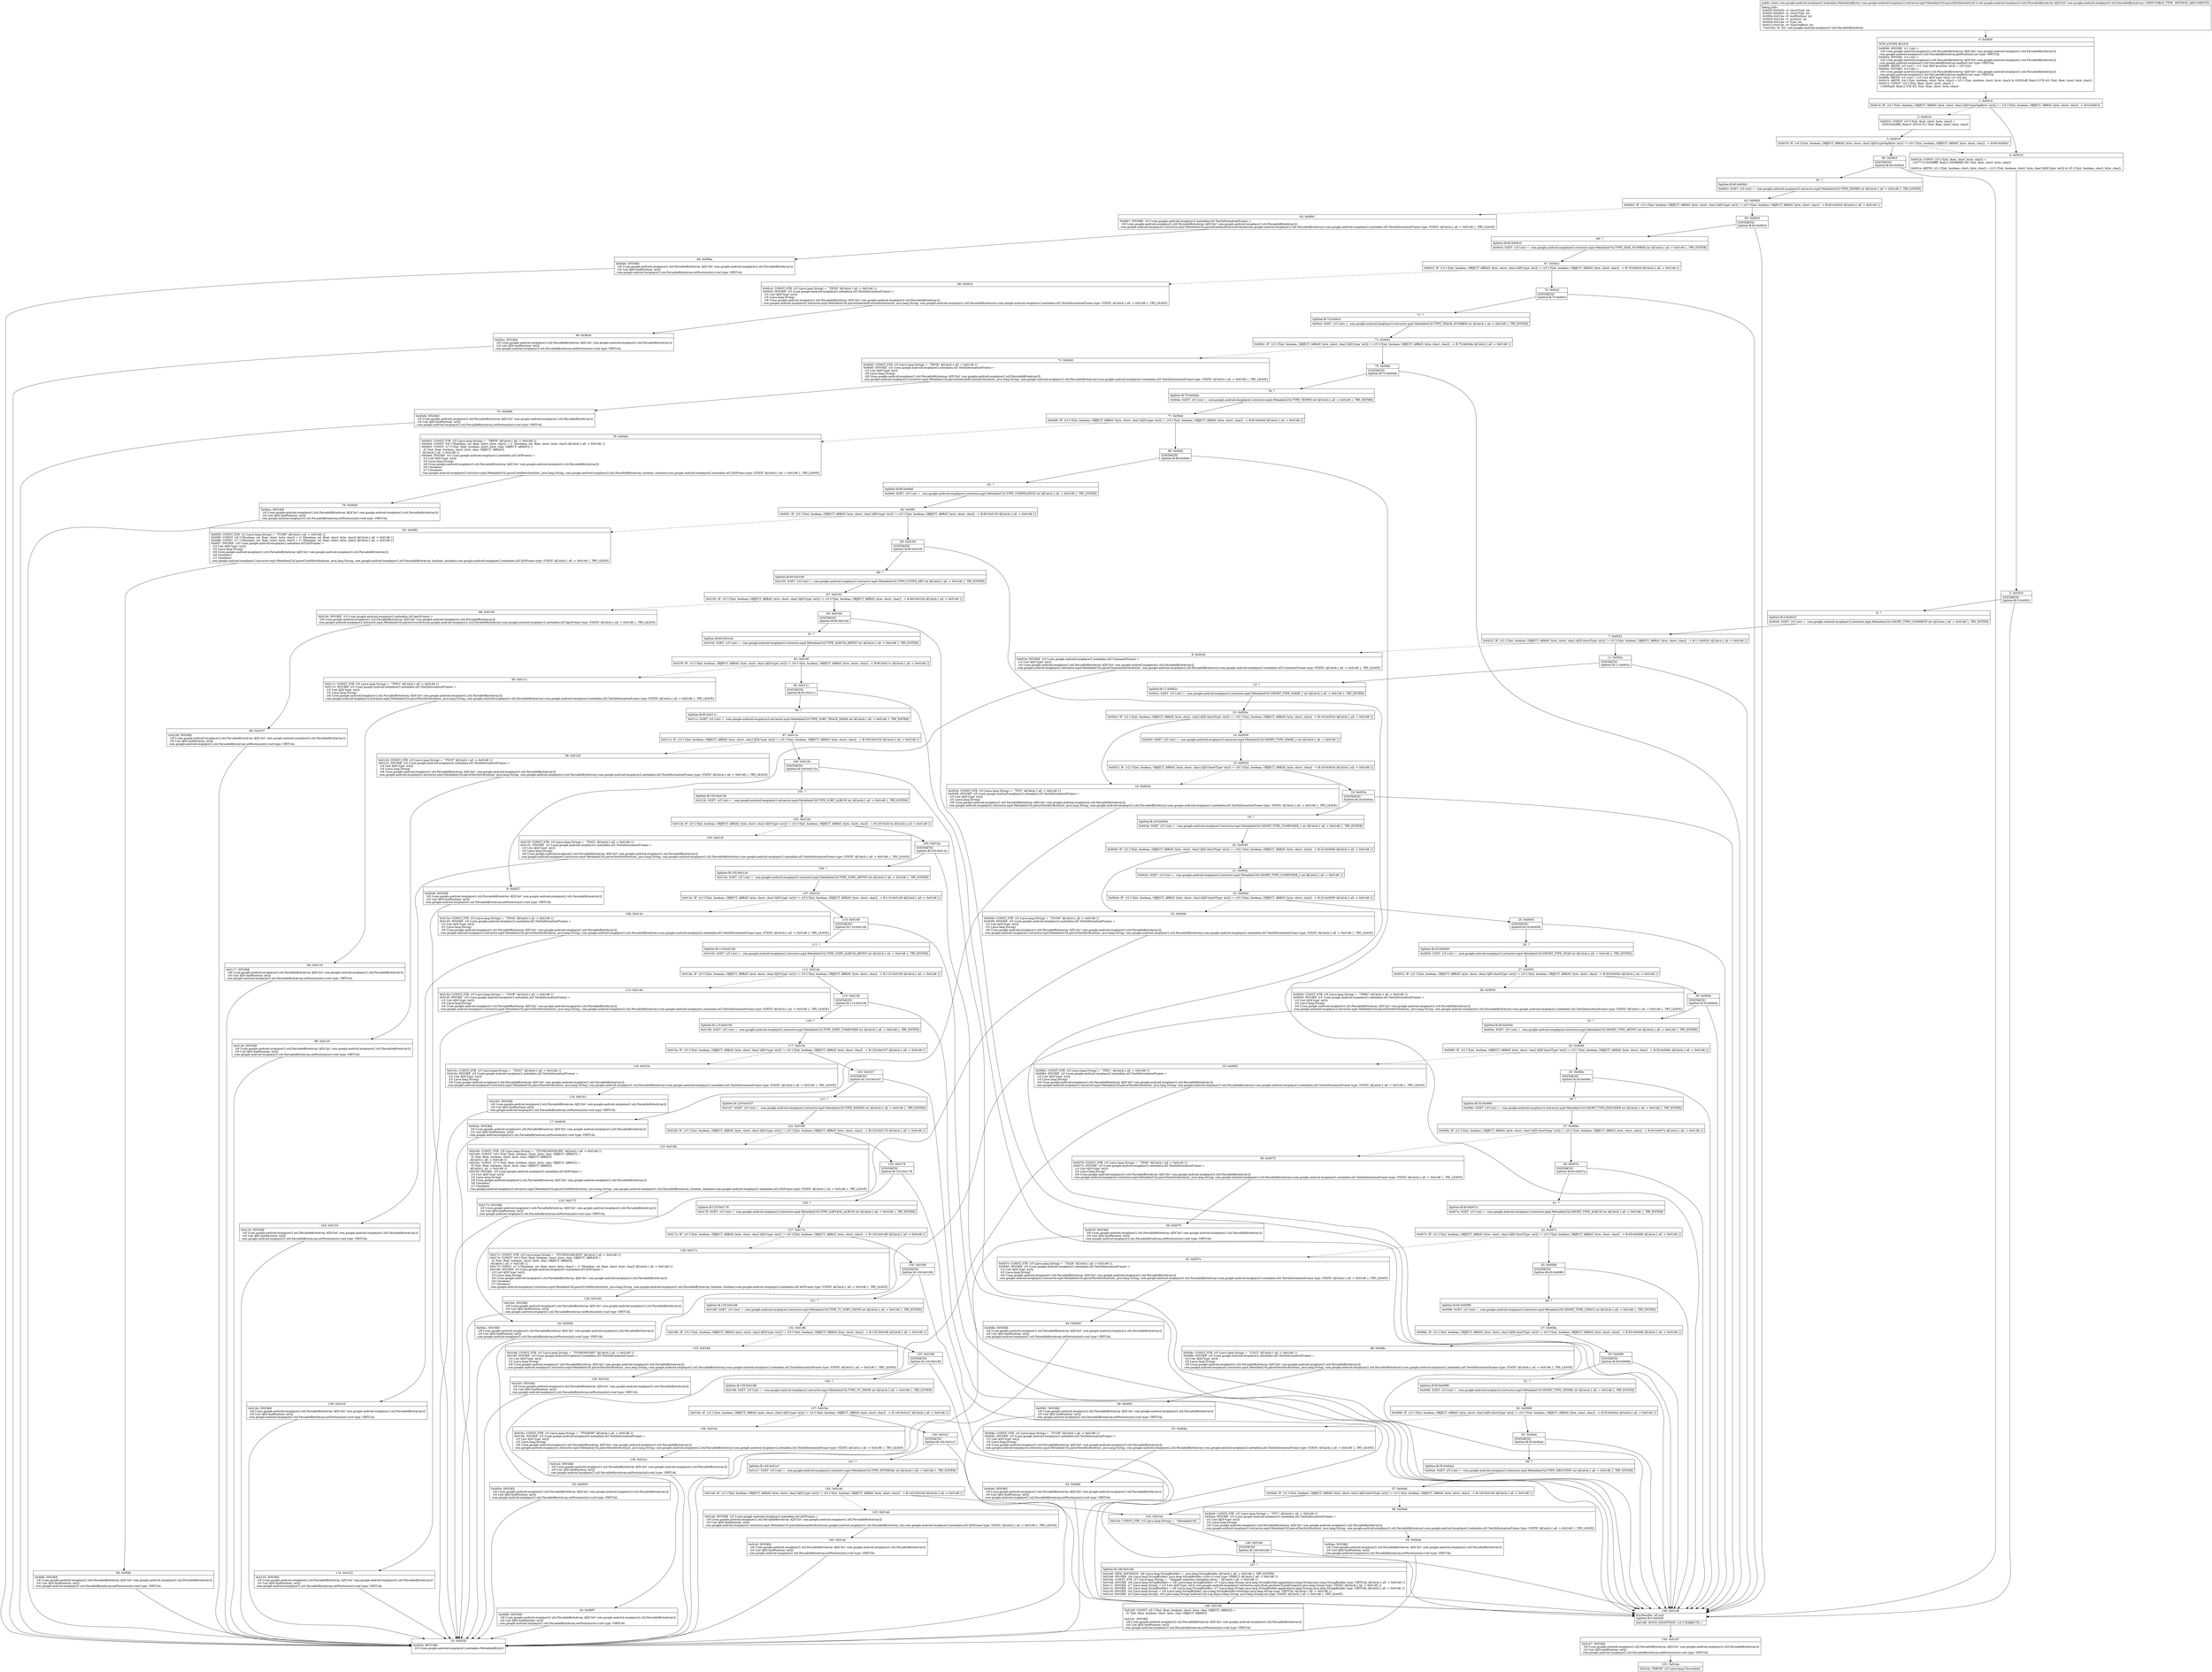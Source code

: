 digraph "CFG forcom.google.android.exoplayer2.extractor.mp4.MetadataUtil.parseIlstElement(Lcom\/google\/android\/exoplayer2\/util\/ParsableByteArray;)Lcom\/google\/android\/exoplayer2\/metadata\/Metadata$Entry;" {
Node_0 [shape=record,label="{0\:\ 0x0000|MTH_ENTER_BLOCK\l|0x0000: INVOKE  (r1 I:int) = \l  (r8 I:com.google.android.exoplayer2.util.ParsableByteArray A[D('ilst' com.google.android.exoplayer2.util.ParsableByteArray)])\l com.google.android.exoplayer2.util.ParsableByteArray.getPosition():int type: VIRTUAL \l0x0004: INVOKE  (r5 I:int) = \l  (r8 I:com.google.android.exoplayer2.util.ParsableByteArray A[D('ilst' com.google.android.exoplayer2.util.ParsableByteArray)])\l com.google.android.exoplayer2.util.ParsableByteArray.readInt():int type: VIRTUAL \l0x0008: ARITH  (r0 I:int) = (r1 I:int A[D('position' int)]) + (r5 I:int) \l0x000a: INVOKE  (r3 I:int) = \l  (r8 I:com.google.android.exoplayer2.util.ParsableByteArray A[D('ilst' com.google.android.exoplayer2.util.ParsableByteArray)])\l com.google.android.exoplayer2.util.ParsableByteArray.readInt():int type: VIRTUAL \l0x000e: ARITH  (r5 I:int) = (r3 I:int A[D('type' int)]) \>\> (24 int) \l0x0010: ARITH  (r4 I:?[int, boolean, short, byte, char]) = (r5 I:?[int, boolean, short, byte, char]) & (255(0xff, float:3.57E\-43) ?[int, float, short, byte, char]) \l0x0012: CONST  (r5 I:?[int, float, short, byte, char]) = \l  (169(0xa9, float:2.37E\-43) ?[int, float, short, byte, char])\l \l}"];
Node_1 [shape=record,label="{1\:\ 0x0014|0x0014: IF  (r4 I:?[int, boolean, OBJECT, ARRAY, byte, short, char] A[D('typeTopByte' int)]) == (r5 I:?[int, boolean, OBJECT, ARRAY, byte, short, char])  \-\> B:4:0x001b \l}"];
Node_2 [shape=record,label="{2\:\ 0x0016|0x0016: CONST  (r5 I:?[int, float, short, byte, char]) = \l  (65533(0xfffd, float:9.1831E\-41) ?[int, float, short, byte, char])\l \l}"];
Node_3 [shape=record,label="{3\:\ 0x0019|0x0019: IF  (r4 I:?[int, boolean, OBJECT, ARRAY, byte, short, char] A[D('typeTopByte' int)]) != (r5 I:?[int, boolean, OBJECT, ARRAY, byte, short, char])  \-\> B:60:0x00b3 \l}"];
Node_4 [shape=record,label="{4\:\ 0x001b|0x001b: CONST  (r5 I:?[int, float, short, byte, char]) = \l  (16777215(0xffffff, float:2.3509886E\-38) ?[int, float, short, byte, char])\l \l0x001e: ARITH  (r2 I:?[int, boolean, short, byte, char]) = (r3 I:?[int, boolean, short, byte, char] A[D('type' int)]) & (r5 I:?[int, boolean, short, byte, char]) \l}"];
Node_5 [shape=record,label="{5\:\ 0x0020|SYNTHETIC\lSplitter:B:5:0x0020\l}"];
Node_6 [shape=record,label="{6\:\ ?|Splitter:B:5:0x0020\l|0x0020: SGET  (r5 I:int) =  com.google.android.exoplayer2.extractor.mp4.MetadataUtil.SHORT_TYPE_COMMENT int A[Catch:\{ all \-\> 0x01d6 \}, TRY_ENTER]\l}"];
Node_7 [shape=record,label="{7\:\ 0x0022|0x0022: IF  (r2 I:?[int, boolean, OBJECT, ARRAY, byte, short, char] A[D('shortType' int)]) != (r5 I:?[int, boolean, OBJECT, ARRAY, byte, short, char])  \-\> B:11:0x002c A[Catch:\{ all \-\> 0x01d6 \}]\l}"];
Node_8 [shape=record,label="{8\:\ 0x0024|0x0024: INVOKE  (r5 I:com.google.android.exoplayer2.metadata.id3.CommentFrame) = \l  (r3 I:int A[D('type' int)])\l  (r8 I:com.google.android.exoplayer2.util.ParsableByteArray A[D('ilst' com.google.android.exoplayer2.util.ParsableByteArray)])\l com.google.android.exoplayer2.extractor.mp4.MetadataUtil.parseCommentAttribute(int, com.google.android.exoplayer2.util.ParsableByteArray):com.google.android.exoplayer2.metadata.id3.CommentFrame type: STATIC A[Catch:\{ all \-\> 0x01d6 \}, TRY_LEAVE]\l}"];
Node_9 [shape=record,label="{9\:\ 0x0027|0x0028: INVOKE  \l  (r8 I:com.google.android.exoplayer2.util.ParsableByteArray A[D('ilst' com.google.android.exoplayer2.util.ParsableByteArray)])\l  (r0 I:int A[D('endPosition' int)])\l com.google.android.exoplayer2.util.ParsableByteArray.setPosition(int):void type: VIRTUAL \l}"];
Node_10 [shape=record,label="{10\:\ 0x002b|0x002b: RETURN  \l  (r5 I:com.google.android.exoplayer2.metadata.Metadata$Entry)\l \l}"];
Node_11 [shape=record,label="{11\:\ 0x002c|SYNTHETIC\lSplitter:B:11:0x002c\l}"];
Node_12 [shape=record,label="{12\:\ ?|Splitter:B:11:0x002c\l|0x002c: SGET  (r5 I:int) =  com.google.android.exoplayer2.extractor.mp4.MetadataUtil.SHORT_TYPE_NAME_1 int A[Catch:\{ all \-\> 0x01d6 \}, TRY_ENTER]\l}"];
Node_13 [shape=record,label="{13\:\ 0x002e|0x002e: IF  (r2 I:?[int, boolean, OBJECT, ARRAY, byte, short, char] A[D('shortType' int)]) == (r5 I:?[int, boolean, OBJECT, ARRAY, byte, short, char])  \-\> B:16:0x0034 A[Catch:\{ all \-\> 0x01d6 \}]\l}"];
Node_14 [shape=record,label="{14\:\ 0x0030|0x0030: SGET  (r5 I:int) =  com.google.android.exoplayer2.extractor.mp4.MetadataUtil.SHORT_TYPE_NAME_2 int A[Catch:\{ all \-\> 0x01d6 \}]\l}"];
Node_15 [shape=record,label="{15\:\ 0x0032|0x0032: IF  (r2 I:?[int, boolean, OBJECT, ARRAY, byte, short, char] A[D('shortType' int)]) != (r5 I:?[int, boolean, OBJECT, ARRAY, byte, short, char])  \-\> B:18:0x003e A[Catch:\{ all \-\> 0x01d6 \}]\l}"];
Node_16 [shape=record,label="{16\:\ 0x0034|0x0034: CONST_STR  (r5 I:java.lang.String) =  \"TIT2\" A[Catch:\{ all \-\> 0x01d6 \}]\l0x0036: INVOKE  (r5 I:com.google.android.exoplayer2.metadata.id3.TextInformationFrame) = \l  (r3 I:int A[D('type' int)])\l  (r5 I:java.lang.String)\l  (r8 I:com.google.android.exoplayer2.util.ParsableByteArray A[D('ilst' com.google.android.exoplayer2.util.ParsableByteArray)])\l com.google.android.exoplayer2.extractor.mp4.MetadataUtil.parseTextAttribute(int, java.lang.String, com.google.android.exoplayer2.util.ParsableByteArray):com.google.android.exoplayer2.metadata.id3.TextInformationFrame type: STATIC A[Catch:\{ all \-\> 0x01d6 \}, TRY_LEAVE]\l}"];
Node_17 [shape=record,label="{17\:\ 0x0039|0x003a: INVOKE  \l  (r8 I:com.google.android.exoplayer2.util.ParsableByteArray A[D('ilst' com.google.android.exoplayer2.util.ParsableByteArray)])\l  (r0 I:int A[D('endPosition' int)])\l com.google.android.exoplayer2.util.ParsableByteArray.setPosition(int):void type: VIRTUAL \l}"];
Node_18 [shape=record,label="{18\:\ 0x003e|SYNTHETIC\lSplitter:B:18:0x003e\l}"];
Node_19 [shape=record,label="{19\:\ ?|Splitter:B:18:0x003e\l|0x003e: SGET  (r5 I:int) =  com.google.android.exoplayer2.extractor.mp4.MetadataUtil.SHORT_TYPE_COMPOSER_1 int A[Catch:\{ all \-\> 0x01d6 \}, TRY_ENTER]\l}"];
Node_20 [shape=record,label="{20\:\ 0x0040|0x0040: IF  (r2 I:?[int, boolean, OBJECT, ARRAY, byte, short, char] A[D('shortType' int)]) == (r5 I:?[int, boolean, OBJECT, ARRAY, byte, short, char])  \-\> B:23:0x0046 A[Catch:\{ all \-\> 0x01d6 \}]\l}"];
Node_21 [shape=record,label="{21\:\ 0x0042|0x0042: SGET  (r5 I:int) =  com.google.android.exoplayer2.extractor.mp4.MetadataUtil.SHORT_TYPE_COMPOSER_2 int A[Catch:\{ all \-\> 0x01d6 \}]\l}"];
Node_22 [shape=record,label="{22\:\ 0x0044|0x0044: IF  (r2 I:?[int, boolean, OBJECT, ARRAY, byte, short, char] A[D('shortType' int)]) != (r5 I:?[int, boolean, OBJECT, ARRAY, byte, short, char])  \-\> B:25:0x0050 A[Catch:\{ all \-\> 0x01d6 \}]\l}"];
Node_23 [shape=record,label="{23\:\ 0x0046|0x0046: CONST_STR  (r5 I:java.lang.String) =  \"TCOM\" A[Catch:\{ all \-\> 0x01d6 \}]\l0x0048: INVOKE  (r5 I:com.google.android.exoplayer2.metadata.id3.TextInformationFrame) = \l  (r3 I:int A[D('type' int)])\l  (r5 I:java.lang.String)\l  (r8 I:com.google.android.exoplayer2.util.ParsableByteArray A[D('ilst' com.google.android.exoplayer2.util.ParsableByteArray)])\l com.google.android.exoplayer2.extractor.mp4.MetadataUtil.parseTextAttribute(int, java.lang.String, com.google.android.exoplayer2.util.ParsableByteArray):com.google.android.exoplayer2.metadata.id3.TextInformationFrame type: STATIC A[Catch:\{ all \-\> 0x01d6 \}, TRY_LEAVE]\l}"];
Node_24 [shape=record,label="{24\:\ 0x004b|0x004c: INVOKE  \l  (r8 I:com.google.android.exoplayer2.util.ParsableByteArray A[D('ilst' com.google.android.exoplayer2.util.ParsableByteArray)])\l  (r0 I:int A[D('endPosition' int)])\l com.google.android.exoplayer2.util.ParsableByteArray.setPosition(int):void type: VIRTUAL \l}"];
Node_25 [shape=record,label="{25\:\ 0x0050|SYNTHETIC\lSplitter:B:25:0x0050\l}"];
Node_26 [shape=record,label="{26\:\ ?|Splitter:B:25:0x0050\l|0x0050: SGET  (r5 I:int) =  com.google.android.exoplayer2.extractor.mp4.MetadataUtil.SHORT_TYPE_YEAR int A[Catch:\{ all \-\> 0x01d6 \}, TRY_ENTER]\l}"];
Node_27 [shape=record,label="{27\:\ 0x0052|0x0052: IF  (r2 I:?[int, boolean, OBJECT, ARRAY, byte, short, char] A[D('shortType' int)]) != (r5 I:?[int, boolean, OBJECT, ARRAY, byte, short, char])  \-\> B:30:0x005e A[Catch:\{ all \-\> 0x01d6 \}]\l}"];
Node_28 [shape=record,label="{28\:\ 0x0054|0x0054: CONST_STR  (r5 I:java.lang.String) =  \"TDRC\" A[Catch:\{ all \-\> 0x01d6 \}]\l0x0056: INVOKE  (r5 I:com.google.android.exoplayer2.metadata.id3.TextInformationFrame) = \l  (r3 I:int A[D('type' int)])\l  (r5 I:java.lang.String)\l  (r8 I:com.google.android.exoplayer2.util.ParsableByteArray A[D('ilst' com.google.android.exoplayer2.util.ParsableByteArray)])\l com.google.android.exoplayer2.extractor.mp4.MetadataUtil.parseTextAttribute(int, java.lang.String, com.google.android.exoplayer2.util.ParsableByteArray):com.google.android.exoplayer2.metadata.id3.TextInformationFrame type: STATIC A[Catch:\{ all \-\> 0x01d6 \}, TRY_LEAVE]\l}"];
Node_29 [shape=record,label="{29\:\ 0x0059|0x005a: INVOKE  \l  (r8 I:com.google.android.exoplayer2.util.ParsableByteArray A[D('ilst' com.google.android.exoplayer2.util.ParsableByteArray)])\l  (r0 I:int A[D('endPosition' int)])\l com.google.android.exoplayer2.util.ParsableByteArray.setPosition(int):void type: VIRTUAL \l}"];
Node_30 [shape=record,label="{30\:\ 0x005e|SYNTHETIC\lSplitter:B:30:0x005e\l}"];
Node_31 [shape=record,label="{31\:\ ?|Splitter:B:30:0x005e\l|0x005e: SGET  (r5 I:int) =  com.google.android.exoplayer2.extractor.mp4.MetadataUtil.SHORT_TYPE_ARTIST int A[Catch:\{ all \-\> 0x01d6 \}, TRY_ENTER]\l}"];
Node_32 [shape=record,label="{32\:\ 0x0060|0x0060: IF  (r2 I:?[int, boolean, OBJECT, ARRAY, byte, short, char] A[D('shortType' int)]) != (r5 I:?[int, boolean, OBJECT, ARRAY, byte, short, char])  \-\> B:35:0x006c A[Catch:\{ all \-\> 0x01d6 \}]\l}"];
Node_33 [shape=record,label="{33\:\ 0x0062|0x0062: CONST_STR  (r5 I:java.lang.String) =  \"TPE1\" A[Catch:\{ all \-\> 0x01d6 \}]\l0x0064: INVOKE  (r5 I:com.google.android.exoplayer2.metadata.id3.TextInformationFrame) = \l  (r3 I:int A[D('type' int)])\l  (r5 I:java.lang.String)\l  (r8 I:com.google.android.exoplayer2.util.ParsableByteArray A[D('ilst' com.google.android.exoplayer2.util.ParsableByteArray)])\l com.google.android.exoplayer2.extractor.mp4.MetadataUtil.parseTextAttribute(int, java.lang.String, com.google.android.exoplayer2.util.ParsableByteArray):com.google.android.exoplayer2.metadata.id3.TextInformationFrame type: STATIC A[Catch:\{ all \-\> 0x01d6 \}, TRY_LEAVE]\l}"];
Node_34 [shape=record,label="{34\:\ 0x0067|0x0068: INVOKE  \l  (r8 I:com.google.android.exoplayer2.util.ParsableByteArray A[D('ilst' com.google.android.exoplayer2.util.ParsableByteArray)])\l  (r0 I:int A[D('endPosition' int)])\l com.google.android.exoplayer2.util.ParsableByteArray.setPosition(int):void type: VIRTUAL \l}"];
Node_35 [shape=record,label="{35\:\ 0x006c|SYNTHETIC\lSplitter:B:35:0x006c\l}"];
Node_36 [shape=record,label="{36\:\ ?|Splitter:B:35:0x006c\l|0x006c: SGET  (r5 I:int) =  com.google.android.exoplayer2.extractor.mp4.MetadataUtil.SHORT_TYPE_ENCODER int A[Catch:\{ all \-\> 0x01d6 \}, TRY_ENTER]\l}"];
Node_37 [shape=record,label="{37\:\ 0x006e|0x006e: IF  (r2 I:?[int, boolean, OBJECT, ARRAY, byte, short, char] A[D('shortType' int)]) != (r5 I:?[int, boolean, OBJECT, ARRAY, byte, short, char])  \-\> B:40:0x007a A[Catch:\{ all \-\> 0x01d6 \}]\l}"];
Node_38 [shape=record,label="{38\:\ 0x0070|0x0070: CONST_STR  (r5 I:java.lang.String) =  \"TSSE\" A[Catch:\{ all \-\> 0x01d6 \}]\l0x0072: INVOKE  (r5 I:com.google.android.exoplayer2.metadata.id3.TextInformationFrame) = \l  (r3 I:int A[D('type' int)])\l  (r5 I:java.lang.String)\l  (r8 I:com.google.android.exoplayer2.util.ParsableByteArray A[D('ilst' com.google.android.exoplayer2.util.ParsableByteArray)])\l com.google.android.exoplayer2.extractor.mp4.MetadataUtil.parseTextAttribute(int, java.lang.String, com.google.android.exoplayer2.util.ParsableByteArray):com.google.android.exoplayer2.metadata.id3.TextInformationFrame type: STATIC A[Catch:\{ all \-\> 0x01d6 \}, TRY_LEAVE]\l}"];
Node_39 [shape=record,label="{39\:\ 0x0075|0x0076: INVOKE  \l  (r8 I:com.google.android.exoplayer2.util.ParsableByteArray A[D('ilst' com.google.android.exoplayer2.util.ParsableByteArray)])\l  (r0 I:int A[D('endPosition' int)])\l com.google.android.exoplayer2.util.ParsableByteArray.setPosition(int):void type: VIRTUAL \l}"];
Node_40 [shape=record,label="{40\:\ 0x007a|SYNTHETIC\lSplitter:B:40:0x007a\l}"];
Node_41 [shape=record,label="{41\:\ ?|Splitter:B:40:0x007a\l|0x007a: SGET  (r5 I:int) =  com.google.android.exoplayer2.extractor.mp4.MetadataUtil.SHORT_TYPE_ALBUM int A[Catch:\{ all \-\> 0x01d6 \}, TRY_ENTER]\l}"];
Node_42 [shape=record,label="{42\:\ 0x007c|0x007c: IF  (r2 I:?[int, boolean, OBJECT, ARRAY, byte, short, char] A[D('shortType' int)]) != (r5 I:?[int, boolean, OBJECT, ARRAY, byte, short, char])  \-\> B:45:0x0088 A[Catch:\{ all \-\> 0x01d6 \}]\l}"];
Node_43 [shape=record,label="{43\:\ 0x007e|0x007e: CONST_STR  (r5 I:java.lang.String) =  \"TALB\" A[Catch:\{ all \-\> 0x01d6 \}]\l0x0080: INVOKE  (r5 I:com.google.android.exoplayer2.metadata.id3.TextInformationFrame) = \l  (r3 I:int A[D('type' int)])\l  (r5 I:java.lang.String)\l  (r8 I:com.google.android.exoplayer2.util.ParsableByteArray A[D('ilst' com.google.android.exoplayer2.util.ParsableByteArray)])\l com.google.android.exoplayer2.extractor.mp4.MetadataUtil.parseTextAttribute(int, java.lang.String, com.google.android.exoplayer2.util.ParsableByteArray):com.google.android.exoplayer2.metadata.id3.TextInformationFrame type: STATIC A[Catch:\{ all \-\> 0x01d6 \}, TRY_LEAVE]\l}"];
Node_44 [shape=record,label="{44\:\ 0x0083|0x0084: INVOKE  \l  (r8 I:com.google.android.exoplayer2.util.ParsableByteArray A[D('ilst' com.google.android.exoplayer2.util.ParsableByteArray)])\l  (r0 I:int A[D('endPosition' int)])\l com.google.android.exoplayer2.util.ParsableByteArray.setPosition(int):void type: VIRTUAL \l}"];
Node_45 [shape=record,label="{45\:\ 0x0088|SYNTHETIC\lSplitter:B:45:0x0088\l}"];
Node_46 [shape=record,label="{46\:\ ?|Splitter:B:45:0x0088\l|0x0088: SGET  (r5 I:int) =  com.google.android.exoplayer2.extractor.mp4.MetadataUtil.SHORT_TYPE_LYRICS int A[Catch:\{ all \-\> 0x01d6 \}, TRY_ENTER]\l}"];
Node_47 [shape=record,label="{47\:\ 0x008a|0x008a: IF  (r2 I:?[int, boolean, OBJECT, ARRAY, byte, short, char] A[D('shortType' int)]) != (r5 I:?[int, boolean, OBJECT, ARRAY, byte, short, char])  \-\> B:50:0x0096 A[Catch:\{ all \-\> 0x01d6 \}]\l}"];
Node_48 [shape=record,label="{48\:\ 0x008c|0x008c: CONST_STR  (r5 I:java.lang.String) =  \"USLT\" A[Catch:\{ all \-\> 0x01d6 \}]\l0x008e: INVOKE  (r5 I:com.google.android.exoplayer2.metadata.id3.TextInformationFrame) = \l  (r3 I:int A[D('type' int)])\l  (r5 I:java.lang.String)\l  (r8 I:com.google.android.exoplayer2.util.ParsableByteArray A[D('ilst' com.google.android.exoplayer2.util.ParsableByteArray)])\l com.google.android.exoplayer2.extractor.mp4.MetadataUtil.parseTextAttribute(int, java.lang.String, com.google.android.exoplayer2.util.ParsableByteArray):com.google.android.exoplayer2.metadata.id3.TextInformationFrame type: STATIC A[Catch:\{ all \-\> 0x01d6 \}, TRY_LEAVE]\l}"];
Node_49 [shape=record,label="{49\:\ 0x0091|0x0092: INVOKE  \l  (r8 I:com.google.android.exoplayer2.util.ParsableByteArray A[D('ilst' com.google.android.exoplayer2.util.ParsableByteArray)])\l  (r0 I:int A[D('endPosition' int)])\l com.google.android.exoplayer2.util.ParsableByteArray.setPosition(int):void type: VIRTUAL \l}"];
Node_50 [shape=record,label="{50\:\ 0x0096|SYNTHETIC\lSplitter:B:50:0x0096\l}"];
Node_51 [shape=record,label="{51\:\ ?|Splitter:B:50:0x0096\l|0x0096: SGET  (r5 I:int) =  com.google.android.exoplayer2.extractor.mp4.MetadataUtil.SHORT_TYPE_GENRE int A[Catch:\{ all \-\> 0x01d6 \}, TRY_ENTER]\l}"];
Node_52 [shape=record,label="{52\:\ 0x0098|0x0098: IF  (r2 I:?[int, boolean, OBJECT, ARRAY, byte, short, char] A[D('shortType' int)]) != (r5 I:?[int, boolean, OBJECT, ARRAY, byte, short, char])  \-\> B:55:0x00a4 A[Catch:\{ all \-\> 0x01d6 \}]\l}"];
Node_53 [shape=record,label="{53\:\ 0x009a|0x009a: CONST_STR  (r5 I:java.lang.String) =  \"TCON\" A[Catch:\{ all \-\> 0x01d6 \}]\l0x009c: INVOKE  (r5 I:com.google.android.exoplayer2.metadata.id3.TextInformationFrame) = \l  (r3 I:int A[D('type' int)])\l  (r5 I:java.lang.String)\l  (r8 I:com.google.android.exoplayer2.util.ParsableByteArray A[D('ilst' com.google.android.exoplayer2.util.ParsableByteArray)])\l com.google.android.exoplayer2.extractor.mp4.MetadataUtil.parseTextAttribute(int, java.lang.String, com.google.android.exoplayer2.util.ParsableByteArray):com.google.android.exoplayer2.metadata.id3.TextInformationFrame type: STATIC A[Catch:\{ all \-\> 0x01d6 \}, TRY_LEAVE]\l}"];
Node_54 [shape=record,label="{54\:\ 0x009f|0x00a0: INVOKE  \l  (r8 I:com.google.android.exoplayer2.util.ParsableByteArray A[D('ilst' com.google.android.exoplayer2.util.ParsableByteArray)])\l  (r0 I:int A[D('endPosition' int)])\l com.google.android.exoplayer2.util.ParsableByteArray.setPosition(int):void type: VIRTUAL \l}"];
Node_55 [shape=record,label="{55\:\ 0x00a4|SYNTHETIC\lSplitter:B:55:0x00a4\l}"];
Node_56 [shape=record,label="{56\:\ ?|Splitter:B:55:0x00a4\l|0x00a4: SGET  (r5 I:int) =  com.google.android.exoplayer2.extractor.mp4.MetadataUtil.TYPE_GROUPING int A[Catch:\{ all \-\> 0x01d6 \}, TRY_ENTER]\l}"];
Node_57 [shape=record,label="{57\:\ 0x00a6|0x00a6: IF  (r2 I:?[int, boolean, OBJECT, ARRAY, byte, short, char] A[D('shortType' int)]) != (r5 I:?[int, boolean, OBJECT, ARRAY, byte, short, char])  \-\> B:145:0x01b4 A[Catch:\{ all \-\> 0x01d6 \}]\l}"];
Node_58 [shape=record,label="{58\:\ 0x00a8|0x00a8: CONST_STR  (r5 I:java.lang.String) =  \"TIT1\" A[Catch:\{ all \-\> 0x01d6 \}]\l0x00aa: INVOKE  (r5 I:com.google.android.exoplayer2.metadata.id3.TextInformationFrame) = \l  (r3 I:int A[D('type' int)])\l  (r5 I:java.lang.String)\l  (r8 I:com.google.android.exoplayer2.util.ParsableByteArray A[D('ilst' com.google.android.exoplayer2.util.ParsableByteArray)])\l com.google.android.exoplayer2.extractor.mp4.MetadataUtil.parseTextAttribute(int, java.lang.String, com.google.android.exoplayer2.util.ParsableByteArray):com.google.android.exoplayer2.metadata.id3.TextInformationFrame type: STATIC A[Catch:\{ all \-\> 0x01d6 \}, TRY_LEAVE]\l}"];
Node_59 [shape=record,label="{59\:\ 0x00ad|0x00ae: INVOKE  \l  (r8 I:com.google.android.exoplayer2.util.ParsableByteArray A[D('ilst' com.google.android.exoplayer2.util.ParsableByteArray)])\l  (r0 I:int A[D('endPosition' int)])\l com.google.android.exoplayer2.util.ParsableByteArray.setPosition(int):void type: VIRTUAL \l}"];
Node_60 [shape=record,label="{60\:\ 0x00b3|SYNTHETIC\lSplitter:B:60:0x00b3\l}"];
Node_61 [shape=record,label="{61\:\ ?|Splitter:B:60:0x00b3\l|0x00b3: SGET  (r5 I:int) =  com.google.android.exoplayer2.extractor.mp4.MetadataUtil.TYPE_GENRE int A[Catch:\{ all \-\> 0x01d6 \}, TRY_ENTER]\l}"];
Node_62 [shape=record,label="{62\:\ 0x00b5|0x00b5: IF  (r3 I:?[int, boolean, OBJECT, ARRAY, byte, short, char] A[D('type' int)]) != (r5 I:?[int, boolean, OBJECT, ARRAY, byte, short, char])  \-\> B:65:0x00c0 A[Catch:\{ all \-\> 0x01d6 \}]\l}"];
Node_63 [shape=record,label="{63\:\ 0x00b7|0x00b7: INVOKE  (r5 I:com.google.android.exoplayer2.metadata.id3.TextInformationFrame) = \l  (r8 I:com.google.android.exoplayer2.util.ParsableByteArray A[D('ilst' com.google.android.exoplayer2.util.ParsableByteArray)])\l com.google.android.exoplayer2.extractor.mp4.MetadataUtil.parseStandardGenreAttribute(com.google.android.exoplayer2.util.ParsableByteArray):com.google.android.exoplayer2.metadata.id3.TextInformationFrame type: STATIC A[Catch:\{ all \-\> 0x01d6 \}, TRY_LEAVE]\l}"];
Node_64 [shape=record,label="{64\:\ 0x00ba|0x00bb: INVOKE  \l  (r8 I:com.google.android.exoplayer2.util.ParsableByteArray A[D('ilst' com.google.android.exoplayer2.util.ParsableByteArray)])\l  (r0 I:int A[D('endPosition' int)])\l com.google.android.exoplayer2.util.ParsableByteArray.setPosition(int):void type: VIRTUAL \l}"];
Node_65 [shape=record,label="{65\:\ 0x00c0|SYNTHETIC\lSplitter:B:65:0x00c0\l}"];
Node_66 [shape=record,label="{66\:\ ?|Splitter:B:65:0x00c0\l|0x00c0: SGET  (r5 I:int) =  com.google.android.exoplayer2.extractor.mp4.MetadataUtil.TYPE_DISK_NUMBER int A[Catch:\{ all \-\> 0x01d6 \}, TRY_ENTER]\l}"];
Node_67 [shape=record,label="{67\:\ 0x00c2|0x00c2: IF  (r3 I:?[int, boolean, OBJECT, ARRAY, byte, short, char] A[D('type' int)]) != (r5 I:?[int, boolean, OBJECT, ARRAY, byte, short, char])  \-\> B:70:0x00cf A[Catch:\{ all \-\> 0x01d6 \}]\l}"];
Node_68 [shape=record,label="{68\:\ 0x00c4|0x00c4: CONST_STR  (r5 I:java.lang.String) =  \"TPOS\" A[Catch:\{ all \-\> 0x01d6 \}]\l0x00c6: INVOKE  (r5 I:com.google.android.exoplayer2.metadata.id3.TextInformationFrame) = \l  (r3 I:int A[D('type' int)])\l  (r5 I:java.lang.String)\l  (r8 I:com.google.android.exoplayer2.util.ParsableByteArray A[D('ilst' com.google.android.exoplayer2.util.ParsableByteArray)])\l com.google.android.exoplayer2.extractor.mp4.MetadataUtil.parseIndexAndCountAttribute(int, java.lang.String, com.google.android.exoplayer2.util.ParsableByteArray):com.google.android.exoplayer2.metadata.id3.TextInformationFrame type: STATIC A[Catch:\{ all \-\> 0x01d6 \}, TRY_LEAVE]\l}"];
Node_69 [shape=record,label="{69\:\ 0x00c9|0x00ca: INVOKE  \l  (r8 I:com.google.android.exoplayer2.util.ParsableByteArray A[D('ilst' com.google.android.exoplayer2.util.ParsableByteArray)])\l  (r0 I:int A[D('endPosition' int)])\l com.google.android.exoplayer2.util.ParsableByteArray.setPosition(int):void type: VIRTUAL \l}"];
Node_70 [shape=record,label="{70\:\ 0x00cf|SYNTHETIC\lSplitter:B:70:0x00cf\l}"];
Node_71 [shape=record,label="{71\:\ ?|Splitter:B:70:0x00cf\l|0x00cf: SGET  (r5 I:int) =  com.google.android.exoplayer2.extractor.mp4.MetadataUtil.TYPE_TRACK_NUMBER int A[Catch:\{ all \-\> 0x01d6 \}, TRY_ENTER]\l}"];
Node_72 [shape=record,label="{72\:\ 0x00d1|0x00d1: IF  (r3 I:?[int, boolean, OBJECT, ARRAY, byte, short, char] A[D('type' int)]) != (r5 I:?[int, boolean, OBJECT, ARRAY, byte, short, char])  \-\> B:75:0x00de A[Catch:\{ all \-\> 0x01d6 \}]\l}"];
Node_73 [shape=record,label="{73\:\ 0x00d3|0x00d3: CONST_STR  (r5 I:java.lang.String) =  \"TRCK\" A[Catch:\{ all \-\> 0x01d6 \}]\l0x00d5: INVOKE  (r5 I:com.google.android.exoplayer2.metadata.id3.TextInformationFrame) = \l  (r3 I:int A[D('type' int)])\l  (r5 I:java.lang.String)\l  (r8 I:com.google.android.exoplayer2.util.ParsableByteArray A[D('ilst' com.google.android.exoplayer2.util.ParsableByteArray)])\l com.google.android.exoplayer2.extractor.mp4.MetadataUtil.parseIndexAndCountAttribute(int, java.lang.String, com.google.android.exoplayer2.util.ParsableByteArray):com.google.android.exoplayer2.metadata.id3.TextInformationFrame type: STATIC A[Catch:\{ all \-\> 0x01d6 \}, TRY_LEAVE]\l}"];
Node_74 [shape=record,label="{74\:\ 0x00d8|0x00d9: INVOKE  \l  (r8 I:com.google.android.exoplayer2.util.ParsableByteArray A[D('ilst' com.google.android.exoplayer2.util.ParsableByteArray)])\l  (r0 I:int A[D('endPosition' int)])\l com.google.android.exoplayer2.util.ParsableByteArray.setPosition(int):void type: VIRTUAL \l}"];
Node_75 [shape=record,label="{75\:\ 0x00de|SYNTHETIC\lSplitter:B:75:0x00de\l}"];
Node_76 [shape=record,label="{76\:\ ?|Splitter:B:75:0x00de\l|0x00de: SGET  (r5 I:int) =  com.google.android.exoplayer2.extractor.mp4.MetadataUtil.TYPE_TEMPO int A[Catch:\{ all \-\> 0x01d6 \}, TRY_ENTER]\l}"];
Node_77 [shape=record,label="{77\:\ 0x00e0|0x00e0: IF  (r3 I:?[int, boolean, OBJECT, ARRAY, byte, short, char] A[D('type' int)]) != (r5 I:?[int, boolean, OBJECT, ARRAY, byte, short, char])  \-\> B:80:0x00ef A[Catch:\{ all \-\> 0x01d6 \}]\l}"];
Node_78 [shape=record,label="{78\:\ 0x00e2|0x00e2: CONST_STR  (r5 I:java.lang.String) =  \"TBPM\" A[Catch:\{ all \-\> 0x01d6 \}]\l0x00e4: CONST  (r6 I:?[boolean, int, float, short, byte, char]) = (1 ?[boolean, int, float, short, byte, char]) A[Catch:\{ all \-\> 0x01d6 \}]\l0x00e5: CONST  (r7 I:?[int, float, boolean, short, byte, char, OBJECT, ARRAY]) = \l  (0 ?[int, float, boolean, short, byte, char, OBJECT, ARRAY])\l A[Catch:\{ all \-\> 0x01d6 \}]\l0x00e6: INVOKE  (r5 I:com.google.android.exoplayer2.metadata.id3.Id3Frame) = \l  (r3 I:int A[D('type' int)])\l  (r5 I:java.lang.String)\l  (r8 I:com.google.android.exoplayer2.util.ParsableByteArray A[D('ilst' com.google.android.exoplayer2.util.ParsableByteArray)])\l  (r6 I:boolean)\l  (r7 I:boolean)\l com.google.android.exoplayer2.extractor.mp4.MetadataUtil.parseUint8Attribute(int, java.lang.String, com.google.android.exoplayer2.util.ParsableByteArray, boolean, boolean):com.google.android.exoplayer2.metadata.id3.Id3Frame type: STATIC A[Catch:\{ all \-\> 0x01d6 \}, TRY_LEAVE]\l}"];
Node_79 [shape=record,label="{79\:\ 0x00e9|0x00ea: INVOKE  \l  (r8 I:com.google.android.exoplayer2.util.ParsableByteArray A[D('ilst' com.google.android.exoplayer2.util.ParsableByteArray)])\l  (r0 I:int A[D('endPosition' int)])\l com.google.android.exoplayer2.util.ParsableByteArray.setPosition(int):void type: VIRTUAL \l}"];
Node_80 [shape=record,label="{80\:\ 0x00ef|SYNTHETIC\lSplitter:B:80:0x00ef\l}"];
Node_81 [shape=record,label="{81\:\ ?|Splitter:B:80:0x00ef\l|0x00ef: SGET  (r5 I:int) =  com.google.android.exoplayer2.extractor.mp4.MetadataUtil.TYPE_COMPILATION int A[Catch:\{ all \-\> 0x01d6 \}, TRY_ENTER]\l}"];
Node_82 [shape=record,label="{82\:\ 0x00f1|0x00f1: IF  (r3 I:?[int, boolean, OBJECT, ARRAY, byte, short, char] A[D('type' int)]) != (r5 I:?[int, boolean, OBJECT, ARRAY, byte, short, char])  \-\> B:85:0x0100 A[Catch:\{ all \-\> 0x01d6 \}]\l}"];
Node_83 [shape=record,label="{83\:\ 0x00f3|0x00f3: CONST_STR  (r5 I:java.lang.String) =  \"TCMP\" A[Catch:\{ all \-\> 0x01d6 \}]\l0x00f5: CONST  (r6 I:?[boolean, int, float, short, byte, char]) = (1 ?[boolean, int, float, short, byte, char]) A[Catch:\{ all \-\> 0x01d6 \}]\l0x00f6: CONST  (r7 I:?[boolean, int, float, short, byte, char]) = (1 ?[boolean, int, float, short, byte, char]) A[Catch:\{ all \-\> 0x01d6 \}]\l0x00f7: INVOKE  (r5 I:com.google.android.exoplayer2.metadata.id3.Id3Frame) = \l  (r3 I:int A[D('type' int)])\l  (r5 I:java.lang.String)\l  (r8 I:com.google.android.exoplayer2.util.ParsableByteArray A[D('ilst' com.google.android.exoplayer2.util.ParsableByteArray)])\l  (r6 I:boolean)\l  (r7 I:boolean)\l com.google.android.exoplayer2.extractor.mp4.MetadataUtil.parseUint8Attribute(int, java.lang.String, com.google.android.exoplayer2.util.ParsableByteArray, boolean, boolean):com.google.android.exoplayer2.metadata.id3.Id3Frame type: STATIC A[Catch:\{ all \-\> 0x01d6 \}, TRY_LEAVE]\l}"];
Node_84 [shape=record,label="{84\:\ 0x00fa|0x00fb: INVOKE  \l  (r8 I:com.google.android.exoplayer2.util.ParsableByteArray A[D('ilst' com.google.android.exoplayer2.util.ParsableByteArray)])\l  (r0 I:int A[D('endPosition' int)])\l com.google.android.exoplayer2.util.ParsableByteArray.setPosition(int):void type: VIRTUAL \l}"];
Node_85 [shape=record,label="{85\:\ 0x0100|SYNTHETIC\lSplitter:B:85:0x0100\l}"];
Node_86 [shape=record,label="{86\:\ ?|Splitter:B:85:0x0100\l|0x0100: SGET  (r5 I:int) =  com.google.android.exoplayer2.extractor.mp4.MetadataUtil.TYPE_COVER_ART int A[Catch:\{ all \-\> 0x01d6 \}, TRY_ENTER]\l}"];
Node_87 [shape=record,label="{87\:\ 0x0102|0x0102: IF  (r3 I:?[int, boolean, OBJECT, ARRAY, byte, short, char] A[D('type' int)]) != (r5 I:?[int, boolean, OBJECT, ARRAY, byte, short, char])  \-\> B:90:0x010d A[Catch:\{ all \-\> 0x01d6 \}]\l}"];
Node_88 [shape=record,label="{88\:\ 0x0104|0x0104: INVOKE  (r5 I:com.google.android.exoplayer2.metadata.id3.ApicFrame) = \l  (r8 I:com.google.android.exoplayer2.util.ParsableByteArray A[D('ilst' com.google.android.exoplayer2.util.ParsableByteArray)])\l com.google.android.exoplayer2.extractor.mp4.MetadataUtil.parseCoverArt(com.google.android.exoplayer2.util.ParsableByteArray):com.google.android.exoplayer2.metadata.id3.ApicFrame type: STATIC A[Catch:\{ all \-\> 0x01d6 \}, TRY_LEAVE]\l}"];
Node_89 [shape=record,label="{89\:\ 0x0107|0x0108: INVOKE  \l  (r8 I:com.google.android.exoplayer2.util.ParsableByteArray A[D('ilst' com.google.android.exoplayer2.util.ParsableByteArray)])\l  (r0 I:int A[D('endPosition' int)])\l com.google.android.exoplayer2.util.ParsableByteArray.setPosition(int):void type: VIRTUAL \l}"];
Node_90 [shape=record,label="{90\:\ 0x010d|SYNTHETIC\lSplitter:B:90:0x010d\l}"];
Node_91 [shape=record,label="{91\:\ ?|Splitter:B:90:0x010d\l|0x010d: SGET  (r5 I:int) =  com.google.android.exoplayer2.extractor.mp4.MetadataUtil.TYPE_ALBUM_ARTIST int A[Catch:\{ all \-\> 0x01d6 \}, TRY_ENTER]\l}"];
Node_92 [shape=record,label="{92\:\ 0x010f|0x010f: IF  (r3 I:?[int, boolean, OBJECT, ARRAY, byte, short, char] A[D('type' int)]) != (r5 I:?[int, boolean, OBJECT, ARRAY, byte, short, char])  \-\> B:95:0x011c A[Catch:\{ all \-\> 0x01d6 \}]\l}"];
Node_93 [shape=record,label="{93\:\ 0x0111|0x0111: CONST_STR  (r5 I:java.lang.String) =  \"TPE2\" A[Catch:\{ all \-\> 0x01d6 \}]\l0x0113: INVOKE  (r5 I:com.google.android.exoplayer2.metadata.id3.TextInformationFrame) = \l  (r3 I:int A[D('type' int)])\l  (r5 I:java.lang.String)\l  (r8 I:com.google.android.exoplayer2.util.ParsableByteArray A[D('ilst' com.google.android.exoplayer2.util.ParsableByteArray)])\l com.google.android.exoplayer2.extractor.mp4.MetadataUtil.parseTextAttribute(int, java.lang.String, com.google.android.exoplayer2.util.ParsableByteArray):com.google.android.exoplayer2.metadata.id3.TextInformationFrame type: STATIC A[Catch:\{ all \-\> 0x01d6 \}, TRY_LEAVE]\l}"];
Node_94 [shape=record,label="{94\:\ 0x0116|0x0117: INVOKE  \l  (r8 I:com.google.android.exoplayer2.util.ParsableByteArray A[D('ilst' com.google.android.exoplayer2.util.ParsableByteArray)])\l  (r0 I:int A[D('endPosition' int)])\l com.google.android.exoplayer2.util.ParsableByteArray.setPosition(int):void type: VIRTUAL \l}"];
Node_95 [shape=record,label="{95\:\ 0x011c|SYNTHETIC\lSplitter:B:95:0x011c\l}"];
Node_96 [shape=record,label="{96\:\ ?|Splitter:B:95:0x011c\l|0x011c: SGET  (r5 I:int) =  com.google.android.exoplayer2.extractor.mp4.MetadataUtil.TYPE_SORT_TRACK_NAME int A[Catch:\{ all \-\> 0x01d6 \}, TRY_ENTER]\l}"];
Node_97 [shape=record,label="{97\:\ 0x011e|0x011e: IF  (r3 I:?[int, boolean, OBJECT, ARRAY, byte, short, char] A[D('type' int)]) != (r5 I:?[int, boolean, OBJECT, ARRAY, byte, short, char])  \-\> B:100:0x012b A[Catch:\{ all \-\> 0x01d6 \}]\l}"];
Node_98 [shape=record,label="{98\:\ 0x0120|0x0120: CONST_STR  (r5 I:java.lang.String) =  \"TSOT\" A[Catch:\{ all \-\> 0x01d6 \}]\l0x0122: INVOKE  (r5 I:com.google.android.exoplayer2.metadata.id3.TextInformationFrame) = \l  (r3 I:int A[D('type' int)])\l  (r5 I:java.lang.String)\l  (r8 I:com.google.android.exoplayer2.util.ParsableByteArray A[D('ilst' com.google.android.exoplayer2.util.ParsableByteArray)])\l com.google.android.exoplayer2.extractor.mp4.MetadataUtil.parseTextAttribute(int, java.lang.String, com.google.android.exoplayer2.util.ParsableByteArray):com.google.android.exoplayer2.metadata.id3.TextInformationFrame type: STATIC A[Catch:\{ all \-\> 0x01d6 \}, TRY_LEAVE]\l}"];
Node_99 [shape=record,label="{99\:\ 0x0125|0x0126: INVOKE  \l  (r8 I:com.google.android.exoplayer2.util.ParsableByteArray A[D('ilst' com.google.android.exoplayer2.util.ParsableByteArray)])\l  (r0 I:int A[D('endPosition' int)])\l com.google.android.exoplayer2.util.ParsableByteArray.setPosition(int):void type: VIRTUAL \l}"];
Node_100 [shape=record,label="{100\:\ 0x012b|SYNTHETIC\lSplitter:B:100:0x012b\l}"];
Node_101 [shape=record,label="{101\:\ ?|Splitter:B:100:0x012b\l|0x012b: SGET  (r5 I:int) =  com.google.android.exoplayer2.extractor.mp4.MetadataUtil.TYPE_SORT_ALBUM int A[Catch:\{ all \-\> 0x01d6 \}, TRY_ENTER]\l}"];
Node_102 [shape=record,label="{102\:\ 0x012d|0x012d: IF  (r3 I:?[int, boolean, OBJECT, ARRAY, byte, short, char] A[D('type' int)]) != (r5 I:?[int, boolean, OBJECT, ARRAY, byte, short, char])  \-\> B:105:0x013a A[Catch:\{ all \-\> 0x01d6 \}]\l}"];
Node_103 [shape=record,label="{103\:\ 0x012f|0x012f: CONST_STR  (r5 I:java.lang.String) =  \"TSO2\" A[Catch:\{ all \-\> 0x01d6 \}]\l0x0131: INVOKE  (r5 I:com.google.android.exoplayer2.metadata.id3.TextInformationFrame) = \l  (r3 I:int A[D('type' int)])\l  (r5 I:java.lang.String)\l  (r8 I:com.google.android.exoplayer2.util.ParsableByteArray A[D('ilst' com.google.android.exoplayer2.util.ParsableByteArray)])\l com.google.android.exoplayer2.extractor.mp4.MetadataUtil.parseTextAttribute(int, java.lang.String, com.google.android.exoplayer2.util.ParsableByteArray):com.google.android.exoplayer2.metadata.id3.TextInformationFrame type: STATIC A[Catch:\{ all \-\> 0x01d6 \}, TRY_LEAVE]\l}"];
Node_104 [shape=record,label="{104\:\ 0x0134|0x0135: INVOKE  \l  (r8 I:com.google.android.exoplayer2.util.ParsableByteArray A[D('ilst' com.google.android.exoplayer2.util.ParsableByteArray)])\l  (r0 I:int A[D('endPosition' int)])\l com.google.android.exoplayer2.util.ParsableByteArray.setPosition(int):void type: VIRTUAL \l}"];
Node_105 [shape=record,label="{105\:\ 0x013a|SYNTHETIC\lSplitter:B:105:0x013a\l}"];
Node_106 [shape=record,label="{106\:\ ?|Splitter:B:105:0x013a\l|0x013a: SGET  (r5 I:int) =  com.google.android.exoplayer2.extractor.mp4.MetadataUtil.TYPE_SORT_ARTIST int A[Catch:\{ all \-\> 0x01d6 \}, TRY_ENTER]\l}"];
Node_107 [shape=record,label="{107\:\ 0x013c|0x013c: IF  (r3 I:?[int, boolean, OBJECT, ARRAY, byte, short, char] A[D('type' int)]) != (r5 I:?[int, boolean, OBJECT, ARRAY, byte, short, char])  \-\> B:110:0x0149 A[Catch:\{ all \-\> 0x01d6 \}]\l}"];
Node_108 [shape=record,label="{108\:\ 0x013e|0x013e: CONST_STR  (r5 I:java.lang.String) =  \"TSOA\" A[Catch:\{ all \-\> 0x01d6 \}]\l0x0140: INVOKE  (r5 I:com.google.android.exoplayer2.metadata.id3.TextInformationFrame) = \l  (r3 I:int A[D('type' int)])\l  (r5 I:java.lang.String)\l  (r8 I:com.google.android.exoplayer2.util.ParsableByteArray A[D('ilst' com.google.android.exoplayer2.util.ParsableByteArray)])\l com.google.android.exoplayer2.extractor.mp4.MetadataUtil.parseTextAttribute(int, java.lang.String, com.google.android.exoplayer2.util.ParsableByteArray):com.google.android.exoplayer2.metadata.id3.TextInformationFrame type: STATIC A[Catch:\{ all \-\> 0x01d6 \}, TRY_LEAVE]\l}"];
Node_109 [shape=record,label="{109\:\ 0x0143|0x0144: INVOKE  \l  (r8 I:com.google.android.exoplayer2.util.ParsableByteArray A[D('ilst' com.google.android.exoplayer2.util.ParsableByteArray)])\l  (r0 I:int A[D('endPosition' int)])\l com.google.android.exoplayer2.util.ParsableByteArray.setPosition(int):void type: VIRTUAL \l}"];
Node_110 [shape=record,label="{110\:\ 0x0149|SYNTHETIC\lSplitter:B:110:0x0149\l}"];
Node_111 [shape=record,label="{111\:\ ?|Splitter:B:110:0x0149\l|0x0149: SGET  (r5 I:int) =  com.google.android.exoplayer2.extractor.mp4.MetadataUtil.TYPE_SORT_ALBUM_ARTIST int A[Catch:\{ all \-\> 0x01d6 \}, TRY_ENTER]\l}"];
Node_112 [shape=record,label="{112\:\ 0x014b|0x014b: IF  (r3 I:?[int, boolean, OBJECT, ARRAY, byte, short, char] A[D('type' int)]) != (r5 I:?[int, boolean, OBJECT, ARRAY, byte, short, char])  \-\> B:115:0x0158 A[Catch:\{ all \-\> 0x01d6 \}]\l}"];
Node_113 [shape=record,label="{113\:\ 0x014d|0x014d: CONST_STR  (r5 I:java.lang.String) =  \"TSOP\" A[Catch:\{ all \-\> 0x01d6 \}]\l0x014f: INVOKE  (r5 I:com.google.android.exoplayer2.metadata.id3.TextInformationFrame) = \l  (r3 I:int A[D('type' int)])\l  (r5 I:java.lang.String)\l  (r8 I:com.google.android.exoplayer2.util.ParsableByteArray A[D('ilst' com.google.android.exoplayer2.util.ParsableByteArray)])\l com.google.android.exoplayer2.extractor.mp4.MetadataUtil.parseTextAttribute(int, java.lang.String, com.google.android.exoplayer2.util.ParsableByteArray):com.google.android.exoplayer2.metadata.id3.TextInformationFrame type: STATIC A[Catch:\{ all \-\> 0x01d6 \}, TRY_LEAVE]\l}"];
Node_114 [shape=record,label="{114\:\ 0x0152|0x0153: INVOKE  \l  (r8 I:com.google.android.exoplayer2.util.ParsableByteArray A[D('ilst' com.google.android.exoplayer2.util.ParsableByteArray)])\l  (r0 I:int A[D('endPosition' int)])\l com.google.android.exoplayer2.util.ParsableByteArray.setPosition(int):void type: VIRTUAL \l}"];
Node_115 [shape=record,label="{115\:\ 0x0158|SYNTHETIC\lSplitter:B:115:0x0158\l}"];
Node_116 [shape=record,label="{116\:\ ?|Splitter:B:115:0x0158\l|0x0158: SGET  (r5 I:int) =  com.google.android.exoplayer2.extractor.mp4.MetadataUtil.TYPE_SORT_COMPOSER int A[Catch:\{ all \-\> 0x01d6 \}, TRY_ENTER]\l}"];
Node_117 [shape=record,label="{117\:\ 0x015a|0x015a: IF  (r3 I:?[int, boolean, OBJECT, ARRAY, byte, short, char] A[D('type' int)]) != (r5 I:?[int, boolean, OBJECT, ARRAY, byte, short, char])  \-\> B:120:0x0167 A[Catch:\{ all \-\> 0x01d6 \}]\l}"];
Node_118 [shape=record,label="{118\:\ 0x015c|0x015c: CONST_STR  (r5 I:java.lang.String) =  \"TSOC\" A[Catch:\{ all \-\> 0x01d6 \}]\l0x015e: INVOKE  (r5 I:com.google.android.exoplayer2.metadata.id3.TextInformationFrame) = \l  (r3 I:int A[D('type' int)])\l  (r5 I:java.lang.String)\l  (r8 I:com.google.android.exoplayer2.util.ParsableByteArray A[D('ilst' com.google.android.exoplayer2.util.ParsableByteArray)])\l com.google.android.exoplayer2.extractor.mp4.MetadataUtil.parseTextAttribute(int, java.lang.String, com.google.android.exoplayer2.util.ParsableByteArray):com.google.android.exoplayer2.metadata.id3.TextInformationFrame type: STATIC A[Catch:\{ all \-\> 0x01d6 \}, TRY_LEAVE]\l}"];
Node_119 [shape=record,label="{119\:\ 0x0161|0x0162: INVOKE  \l  (r8 I:com.google.android.exoplayer2.util.ParsableByteArray A[D('ilst' com.google.android.exoplayer2.util.ParsableByteArray)])\l  (r0 I:int A[D('endPosition' int)])\l com.google.android.exoplayer2.util.ParsableByteArray.setPosition(int):void type: VIRTUAL \l}"];
Node_120 [shape=record,label="{120\:\ 0x0167|SYNTHETIC\lSplitter:B:120:0x0167\l}"];
Node_121 [shape=record,label="{121\:\ ?|Splitter:B:120:0x0167\l|0x0167: SGET  (r5 I:int) =  com.google.android.exoplayer2.extractor.mp4.MetadataUtil.TYPE_RATING int A[Catch:\{ all \-\> 0x01d6 \}, TRY_ENTER]\l}"];
Node_122 [shape=record,label="{122\:\ 0x0169|0x0169: IF  (r3 I:?[int, boolean, OBJECT, ARRAY, byte, short, char] A[D('type' int)]) != (r5 I:?[int, boolean, OBJECT, ARRAY, byte, short, char])  \-\> B:125:0x0178 A[Catch:\{ all \-\> 0x01d6 \}]\l}"];
Node_123 [shape=record,label="{123\:\ 0x016b|0x016b: CONST_STR  (r5 I:java.lang.String) =  \"ITUNESADVISORY\" A[Catch:\{ all \-\> 0x01d6 \}]\l0x016d: CONST  (r6 I:?[int, float, boolean, short, byte, char, OBJECT, ARRAY]) = \l  (0 ?[int, float, boolean, short, byte, char, OBJECT, ARRAY])\l A[Catch:\{ all \-\> 0x01d6 \}]\l0x016e: CONST  (r7 I:?[int, float, boolean, short, byte, char, OBJECT, ARRAY]) = \l  (0 ?[int, float, boolean, short, byte, char, OBJECT, ARRAY])\l A[Catch:\{ all \-\> 0x01d6 \}]\l0x016f: INVOKE  (r5 I:com.google.android.exoplayer2.metadata.id3.Id3Frame) = \l  (r3 I:int A[D('type' int)])\l  (r5 I:java.lang.String)\l  (r8 I:com.google.android.exoplayer2.util.ParsableByteArray A[D('ilst' com.google.android.exoplayer2.util.ParsableByteArray)])\l  (r6 I:boolean)\l  (r7 I:boolean)\l com.google.android.exoplayer2.extractor.mp4.MetadataUtil.parseUint8Attribute(int, java.lang.String, com.google.android.exoplayer2.util.ParsableByteArray, boolean, boolean):com.google.android.exoplayer2.metadata.id3.Id3Frame type: STATIC A[Catch:\{ all \-\> 0x01d6 \}, TRY_LEAVE]\l}"];
Node_124 [shape=record,label="{124\:\ 0x0172|0x0173: INVOKE  \l  (r8 I:com.google.android.exoplayer2.util.ParsableByteArray A[D('ilst' com.google.android.exoplayer2.util.ParsableByteArray)])\l  (r0 I:int A[D('endPosition' int)])\l com.google.android.exoplayer2.util.ParsableByteArray.setPosition(int):void type: VIRTUAL \l}"];
Node_125 [shape=record,label="{125\:\ 0x0178|SYNTHETIC\lSplitter:B:125:0x0178\l}"];
Node_126 [shape=record,label="{126\:\ ?|Splitter:B:125:0x0178\l|0x0178: SGET  (r5 I:int) =  com.google.android.exoplayer2.extractor.mp4.MetadataUtil.TYPE_GAPLESS_ALBUM int A[Catch:\{ all \-\> 0x01d6 \}, TRY_ENTER]\l}"];
Node_127 [shape=record,label="{127\:\ 0x017a|0x017a: IF  (r3 I:?[int, boolean, OBJECT, ARRAY, byte, short, char] A[D('type' int)]) != (r5 I:?[int, boolean, OBJECT, ARRAY, byte, short, char])  \-\> B:130:0x0189 A[Catch:\{ all \-\> 0x01d6 \}]\l}"];
Node_128 [shape=record,label="{128\:\ 0x017c|0x017c: CONST_STR  (r5 I:java.lang.String) =  \"ITUNESGAPLESS\" A[Catch:\{ all \-\> 0x01d6 \}]\l0x017e: CONST  (r6 I:?[int, float, boolean, short, byte, char, OBJECT, ARRAY]) = \l  (0 ?[int, float, boolean, short, byte, char, OBJECT, ARRAY])\l A[Catch:\{ all \-\> 0x01d6 \}]\l0x017f: CONST  (r7 I:?[boolean, int, float, short, byte, char]) = (1 ?[boolean, int, float, short, byte, char]) A[Catch:\{ all \-\> 0x01d6 \}]\l0x0180: INVOKE  (r5 I:com.google.android.exoplayer2.metadata.id3.Id3Frame) = \l  (r3 I:int A[D('type' int)])\l  (r5 I:java.lang.String)\l  (r8 I:com.google.android.exoplayer2.util.ParsableByteArray A[D('ilst' com.google.android.exoplayer2.util.ParsableByteArray)])\l  (r6 I:boolean)\l  (r7 I:boolean)\l com.google.android.exoplayer2.extractor.mp4.MetadataUtil.parseUint8Attribute(int, java.lang.String, com.google.android.exoplayer2.util.ParsableByteArray, boolean, boolean):com.google.android.exoplayer2.metadata.id3.Id3Frame type: STATIC A[Catch:\{ all \-\> 0x01d6 \}, TRY_LEAVE]\l}"];
Node_129 [shape=record,label="{129\:\ 0x0183|0x0184: INVOKE  \l  (r8 I:com.google.android.exoplayer2.util.ParsableByteArray A[D('ilst' com.google.android.exoplayer2.util.ParsableByteArray)])\l  (r0 I:int A[D('endPosition' int)])\l com.google.android.exoplayer2.util.ParsableByteArray.setPosition(int):void type: VIRTUAL \l}"];
Node_130 [shape=record,label="{130\:\ 0x0189|SYNTHETIC\lSplitter:B:130:0x0189\l}"];
Node_131 [shape=record,label="{131\:\ ?|Splitter:B:130:0x0189\l|0x0189: SGET  (r5 I:int) =  com.google.android.exoplayer2.extractor.mp4.MetadataUtil.TYPE_TV_SORT_SHOW int A[Catch:\{ all \-\> 0x01d6 \}, TRY_ENTER]\l}"];
Node_132 [shape=record,label="{132\:\ 0x018b|0x018b: IF  (r3 I:?[int, boolean, OBJECT, ARRAY, byte, short, char] A[D('type' int)]) != (r5 I:?[int, boolean, OBJECT, ARRAY, byte, short, char])  \-\> B:135:0x0198 A[Catch:\{ all \-\> 0x01d6 \}]\l}"];
Node_133 [shape=record,label="{133\:\ 0x018d|0x018d: CONST_STR  (r5 I:java.lang.String) =  \"TVSHOWSORT\" A[Catch:\{ all \-\> 0x01d6 \}]\l0x018f: INVOKE  (r5 I:com.google.android.exoplayer2.metadata.id3.TextInformationFrame) = \l  (r3 I:int A[D('type' int)])\l  (r5 I:java.lang.String)\l  (r8 I:com.google.android.exoplayer2.util.ParsableByteArray A[D('ilst' com.google.android.exoplayer2.util.ParsableByteArray)])\l com.google.android.exoplayer2.extractor.mp4.MetadataUtil.parseTextAttribute(int, java.lang.String, com.google.android.exoplayer2.util.ParsableByteArray):com.google.android.exoplayer2.metadata.id3.TextInformationFrame type: STATIC A[Catch:\{ all \-\> 0x01d6 \}, TRY_LEAVE]\l}"];
Node_134 [shape=record,label="{134\:\ 0x0192|0x0193: INVOKE  \l  (r8 I:com.google.android.exoplayer2.util.ParsableByteArray A[D('ilst' com.google.android.exoplayer2.util.ParsableByteArray)])\l  (r0 I:int A[D('endPosition' int)])\l com.google.android.exoplayer2.util.ParsableByteArray.setPosition(int):void type: VIRTUAL \l}"];
Node_135 [shape=record,label="{135\:\ 0x0198|SYNTHETIC\lSplitter:B:135:0x0198\l}"];
Node_136 [shape=record,label="{136\:\ ?|Splitter:B:135:0x0198\l|0x0198: SGET  (r5 I:int) =  com.google.android.exoplayer2.extractor.mp4.MetadataUtil.TYPE_TV_SHOW int A[Catch:\{ all \-\> 0x01d6 \}, TRY_ENTER]\l}"];
Node_137 [shape=record,label="{137\:\ 0x019a|0x019a: IF  (r3 I:?[int, boolean, OBJECT, ARRAY, byte, short, char] A[D('type' int)]) != (r5 I:?[int, boolean, OBJECT, ARRAY, byte, short, char])  \-\> B:140:0x01a7 A[Catch:\{ all \-\> 0x01d6 \}]\l}"];
Node_138 [shape=record,label="{138\:\ 0x019c|0x019c: CONST_STR  (r5 I:java.lang.String) =  \"TVSHOW\" A[Catch:\{ all \-\> 0x01d6 \}]\l0x019e: INVOKE  (r5 I:com.google.android.exoplayer2.metadata.id3.TextInformationFrame) = \l  (r3 I:int A[D('type' int)])\l  (r5 I:java.lang.String)\l  (r8 I:com.google.android.exoplayer2.util.ParsableByteArray A[D('ilst' com.google.android.exoplayer2.util.ParsableByteArray)])\l com.google.android.exoplayer2.extractor.mp4.MetadataUtil.parseTextAttribute(int, java.lang.String, com.google.android.exoplayer2.util.ParsableByteArray):com.google.android.exoplayer2.metadata.id3.TextInformationFrame type: STATIC A[Catch:\{ all \-\> 0x01d6 \}, TRY_LEAVE]\l}"];
Node_139 [shape=record,label="{139\:\ 0x01a1|0x01a2: INVOKE  \l  (r8 I:com.google.android.exoplayer2.util.ParsableByteArray A[D('ilst' com.google.android.exoplayer2.util.ParsableByteArray)])\l  (r0 I:int A[D('endPosition' int)])\l com.google.android.exoplayer2.util.ParsableByteArray.setPosition(int):void type: VIRTUAL \l}"];
Node_140 [shape=record,label="{140\:\ 0x01a7|SYNTHETIC\lSplitter:B:140:0x01a7\l}"];
Node_141 [shape=record,label="{141\:\ ?|Splitter:B:140:0x01a7\l|0x01a7: SGET  (r5 I:int) =  com.google.android.exoplayer2.extractor.mp4.MetadataUtil.TYPE_INTERNAL int A[Catch:\{ all \-\> 0x01d6 \}, TRY_ENTER]\l}"];
Node_142 [shape=record,label="{142\:\ 0x01a9|0x01a9: IF  (r3 I:?[int, boolean, OBJECT, ARRAY, byte, short, char] A[D('type' int)]) != (r5 I:?[int, boolean, OBJECT, ARRAY, byte, short, char])  \-\> B:145:0x01b4 A[Catch:\{ all \-\> 0x01d6 \}]\l}"];
Node_143 [shape=record,label="{143\:\ 0x01ab|0x01ab: INVOKE  (r5 I:com.google.android.exoplayer2.metadata.id3.Id3Frame) = \l  (r8 I:com.google.android.exoplayer2.util.ParsableByteArray A[D('ilst' com.google.android.exoplayer2.util.ParsableByteArray)])\l  (r0 I:int A[D('endPosition' int)])\l com.google.android.exoplayer2.extractor.mp4.MetadataUtil.parseInternalAttribute(com.google.android.exoplayer2.util.ParsableByteArray, int):com.google.android.exoplayer2.metadata.id3.Id3Frame type: STATIC A[Catch:\{ all \-\> 0x01d6 \}, TRY_LEAVE]\l}"];
Node_144 [shape=record,label="{144\:\ 0x01ae|0x01af: INVOKE  \l  (r8 I:com.google.android.exoplayer2.util.ParsableByteArray A[D('ilst' com.google.android.exoplayer2.util.ParsableByteArray)])\l  (r0 I:int A[D('endPosition' int)])\l com.google.android.exoplayer2.util.ParsableByteArray.setPosition(int):void type: VIRTUAL \l}"];
Node_145 [shape=record,label="{145\:\ 0x01b4|0x01b4: CONST_STR  (r5 I:java.lang.String) =  \"MetadataUtil\" \l}"];
Node_146 [shape=record,label="{146\:\ 0x01b6|SYNTHETIC\lSplitter:B:146:0x01b6\l}"];
Node_147 [shape=record,label="{147\:\ ?|Splitter:B:146:0x01b6\l|0x01b6: NEW_INSTANCE  (r6 I:java.lang.StringBuilder) =  java.lang.StringBuilder A[Catch:\{ all \-\> 0x01d6 \}, TRY_ENTER]\l0x01b8: INVOKE  (r6 I:java.lang.StringBuilder) java.lang.StringBuilder.\<init\>():void type: DIRECT A[Catch:\{ all \-\> 0x01d6 \}]\l0x01bb: CONST_STR  (r7 I:java.lang.String) =  \"Skipped unknown metadata entry: \" A[Catch:\{ all \-\> 0x01d6 \}]\l0x01bd: INVOKE  (r6 I:java.lang.StringBuilder) = (r6 I:java.lang.StringBuilder), (r7 I:java.lang.String) java.lang.StringBuilder.append(java.lang.String):java.lang.StringBuilder type: VIRTUAL A[Catch:\{ all \-\> 0x01d6 \}]\l0x01c1: INVOKE  (r7 I:java.lang.String) = (r3 I:int A[D('type' int)]) com.google.android.exoplayer2.extractor.mp4.Atom.getAtomTypeString(int):java.lang.String type: STATIC A[Catch:\{ all \-\> 0x01d6 \}]\l0x01c5: INVOKE  (r6 I:java.lang.StringBuilder) = (r6 I:java.lang.StringBuilder), (r7 I:java.lang.String) java.lang.StringBuilder.append(java.lang.String):java.lang.StringBuilder type: VIRTUAL A[Catch:\{ all \-\> 0x01d6 \}]\l0x01c9: INVOKE  (r6 I:java.lang.String) = (r6 I:java.lang.StringBuilder) java.lang.StringBuilder.toString():java.lang.String type: VIRTUAL A[Catch:\{ all \-\> 0x01d6 \}]\l0x01cd: INVOKE  (r5 I:java.lang.String), (r6 I:java.lang.String) android.util.Log.d(java.lang.String, java.lang.String):int type: STATIC A[Catch:\{ all \-\> 0x01d6 \}, TRY_LEAVE]\l}"];
Node_148 [shape=record,label="{148\:\ 0x01d0|0x01d0: CONST  (r5 I:?[int, float, boolean, short, byte, char, OBJECT, ARRAY]) = \l  (0 ?[int, float, boolean, short, byte, char, OBJECT, ARRAY])\l \l0x01d1: INVOKE  \l  (r8 I:com.google.android.exoplayer2.util.ParsableByteArray A[D('ilst' com.google.android.exoplayer2.util.ParsableByteArray)])\l  (r0 I:int A[D('endPosition' int)])\l com.google.android.exoplayer2.util.ParsableByteArray.setPosition(int):void type: VIRTUAL \l}"];
Node_149 [shape=record,label="{149\:\ 0x01d6|ExcHandler: all null\lSplitter:B:5:0x0020\l|0x01d6: MOVE_EXCEPTION  (r5 I:?[OBJECT]) =  \l}"];
Node_150 [shape=record,label="{150\:\ 0x01d7|0x01d7: INVOKE  \l  (r8 I:com.google.android.exoplayer2.util.ParsableByteArray A[D('ilst' com.google.android.exoplayer2.util.ParsableByteArray)])\l  (r0 I:int A[D('endPosition' int)])\l com.google.android.exoplayer2.util.ParsableByteArray.setPosition(int):void type: VIRTUAL \l}"];
Node_151 [shape=record,label="{151\:\ 0x01da|0x01da: THROW  (r5 I:java.lang.Throwable) \l}"];
MethodNode[shape=record,label="{public static com.google.android.exoplayer2.metadata.Metadata$Entry com.google.android.exoplayer2.extractor.mp4.MetadataUtil.parseIlstElement((r8 I:com.google.android.exoplayer2.util.ParsableByteArray A[D('ilst' com.google.android.exoplayer2.util.ParsableByteArray), IMMUTABLE_TYPE, METHOD_ARGUMENT]))  | Debug Info:\l  0x0020\-0x002b: r2 'shortType' int\l  0x002c\-0x00b3: r2 'shortType' int\l  0x000a\-0x01da: r0 'endPosition' int\l  0x0004\-0x01da: r1 'position' int\l  0x000e\-0x01da: r3 'type' int\l  0x0012\-0x01da: r4 'typeTopByte' int\l  ?\-0x01da: r8 'ilst' com.google.android.exoplayer2.util.ParsableByteArray\l}"];
MethodNode -> Node_0;
Node_0 -> Node_1;
Node_1 -> Node_2[style=dashed];
Node_1 -> Node_4;
Node_2 -> Node_3;
Node_3 -> Node_4[style=dashed];
Node_3 -> Node_60;
Node_4 -> Node_5;
Node_5 -> Node_6;
Node_5 -> Node_149;
Node_6 -> Node_7;
Node_7 -> Node_8[style=dashed];
Node_7 -> Node_11;
Node_8 -> Node_9;
Node_9 -> Node_10;
Node_11 -> Node_12;
Node_11 -> Node_149;
Node_12 -> Node_13;
Node_13 -> Node_14[style=dashed];
Node_13 -> Node_16;
Node_14 -> Node_15;
Node_15 -> Node_16[style=dashed];
Node_15 -> Node_18;
Node_16 -> Node_17;
Node_17 -> Node_10;
Node_18 -> Node_19;
Node_18 -> Node_149;
Node_19 -> Node_20;
Node_20 -> Node_21[style=dashed];
Node_20 -> Node_23;
Node_21 -> Node_22;
Node_22 -> Node_23[style=dashed];
Node_22 -> Node_25;
Node_23 -> Node_24;
Node_24 -> Node_10;
Node_25 -> Node_26;
Node_25 -> Node_149;
Node_26 -> Node_27;
Node_27 -> Node_28[style=dashed];
Node_27 -> Node_30;
Node_28 -> Node_29;
Node_29 -> Node_10;
Node_30 -> Node_31;
Node_30 -> Node_149;
Node_31 -> Node_32;
Node_32 -> Node_33[style=dashed];
Node_32 -> Node_35;
Node_33 -> Node_34;
Node_34 -> Node_10;
Node_35 -> Node_36;
Node_35 -> Node_149;
Node_36 -> Node_37;
Node_37 -> Node_38[style=dashed];
Node_37 -> Node_40;
Node_38 -> Node_39;
Node_39 -> Node_10;
Node_40 -> Node_41;
Node_40 -> Node_149;
Node_41 -> Node_42;
Node_42 -> Node_43[style=dashed];
Node_42 -> Node_45;
Node_43 -> Node_44;
Node_44 -> Node_10;
Node_45 -> Node_46;
Node_45 -> Node_149;
Node_46 -> Node_47;
Node_47 -> Node_48[style=dashed];
Node_47 -> Node_50;
Node_48 -> Node_49;
Node_49 -> Node_10;
Node_50 -> Node_51;
Node_50 -> Node_149;
Node_51 -> Node_52;
Node_52 -> Node_53[style=dashed];
Node_52 -> Node_55;
Node_53 -> Node_54;
Node_54 -> Node_10;
Node_55 -> Node_56;
Node_55 -> Node_149;
Node_56 -> Node_57;
Node_57 -> Node_58[style=dashed];
Node_57 -> Node_145;
Node_58 -> Node_59;
Node_59 -> Node_10;
Node_60 -> Node_61;
Node_60 -> Node_149;
Node_61 -> Node_62;
Node_62 -> Node_63[style=dashed];
Node_62 -> Node_65;
Node_63 -> Node_64;
Node_64 -> Node_10;
Node_65 -> Node_66;
Node_65 -> Node_149;
Node_66 -> Node_67;
Node_67 -> Node_68[style=dashed];
Node_67 -> Node_70;
Node_68 -> Node_69;
Node_69 -> Node_10;
Node_70 -> Node_71;
Node_70 -> Node_149;
Node_71 -> Node_72;
Node_72 -> Node_73[style=dashed];
Node_72 -> Node_75;
Node_73 -> Node_74;
Node_74 -> Node_10;
Node_75 -> Node_76;
Node_75 -> Node_149;
Node_76 -> Node_77;
Node_77 -> Node_78[style=dashed];
Node_77 -> Node_80;
Node_78 -> Node_79;
Node_79 -> Node_10;
Node_80 -> Node_81;
Node_80 -> Node_149;
Node_81 -> Node_82;
Node_82 -> Node_83[style=dashed];
Node_82 -> Node_85;
Node_83 -> Node_84;
Node_84 -> Node_10;
Node_85 -> Node_86;
Node_85 -> Node_149;
Node_86 -> Node_87;
Node_87 -> Node_88[style=dashed];
Node_87 -> Node_90;
Node_88 -> Node_89;
Node_89 -> Node_10;
Node_90 -> Node_91;
Node_90 -> Node_149;
Node_91 -> Node_92;
Node_92 -> Node_93[style=dashed];
Node_92 -> Node_95;
Node_93 -> Node_94;
Node_94 -> Node_10;
Node_95 -> Node_96;
Node_95 -> Node_149;
Node_96 -> Node_97;
Node_97 -> Node_98[style=dashed];
Node_97 -> Node_100;
Node_98 -> Node_99;
Node_99 -> Node_10;
Node_100 -> Node_101;
Node_100 -> Node_149;
Node_101 -> Node_102;
Node_102 -> Node_103[style=dashed];
Node_102 -> Node_105;
Node_103 -> Node_104;
Node_104 -> Node_10;
Node_105 -> Node_106;
Node_105 -> Node_149;
Node_106 -> Node_107;
Node_107 -> Node_108[style=dashed];
Node_107 -> Node_110;
Node_108 -> Node_109;
Node_109 -> Node_10;
Node_110 -> Node_111;
Node_110 -> Node_149;
Node_111 -> Node_112;
Node_112 -> Node_113[style=dashed];
Node_112 -> Node_115;
Node_113 -> Node_114;
Node_114 -> Node_10;
Node_115 -> Node_116;
Node_115 -> Node_149;
Node_116 -> Node_117;
Node_117 -> Node_118[style=dashed];
Node_117 -> Node_120;
Node_118 -> Node_119;
Node_119 -> Node_10;
Node_120 -> Node_121;
Node_120 -> Node_149;
Node_121 -> Node_122;
Node_122 -> Node_123[style=dashed];
Node_122 -> Node_125;
Node_123 -> Node_124;
Node_124 -> Node_10;
Node_125 -> Node_126;
Node_125 -> Node_149;
Node_126 -> Node_127;
Node_127 -> Node_128[style=dashed];
Node_127 -> Node_130;
Node_128 -> Node_129;
Node_129 -> Node_10;
Node_130 -> Node_131;
Node_130 -> Node_149;
Node_131 -> Node_132;
Node_132 -> Node_133[style=dashed];
Node_132 -> Node_135;
Node_133 -> Node_134;
Node_134 -> Node_10;
Node_135 -> Node_136;
Node_135 -> Node_149;
Node_136 -> Node_137;
Node_137 -> Node_138[style=dashed];
Node_137 -> Node_140;
Node_138 -> Node_139;
Node_139 -> Node_10;
Node_140 -> Node_141;
Node_140 -> Node_149;
Node_141 -> Node_142;
Node_142 -> Node_143[style=dashed];
Node_142 -> Node_145;
Node_143 -> Node_144;
Node_144 -> Node_10;
Node_145 -> Node_146;
Node_146 -> Node_147;
Node_146 -> Node_149;
Node_147 -> Node_148;
Node_147 -> Node_149;
Node_148 -> Node_10;
Node_149 -> Node_150;
Node_150 -> Node_151;
}

